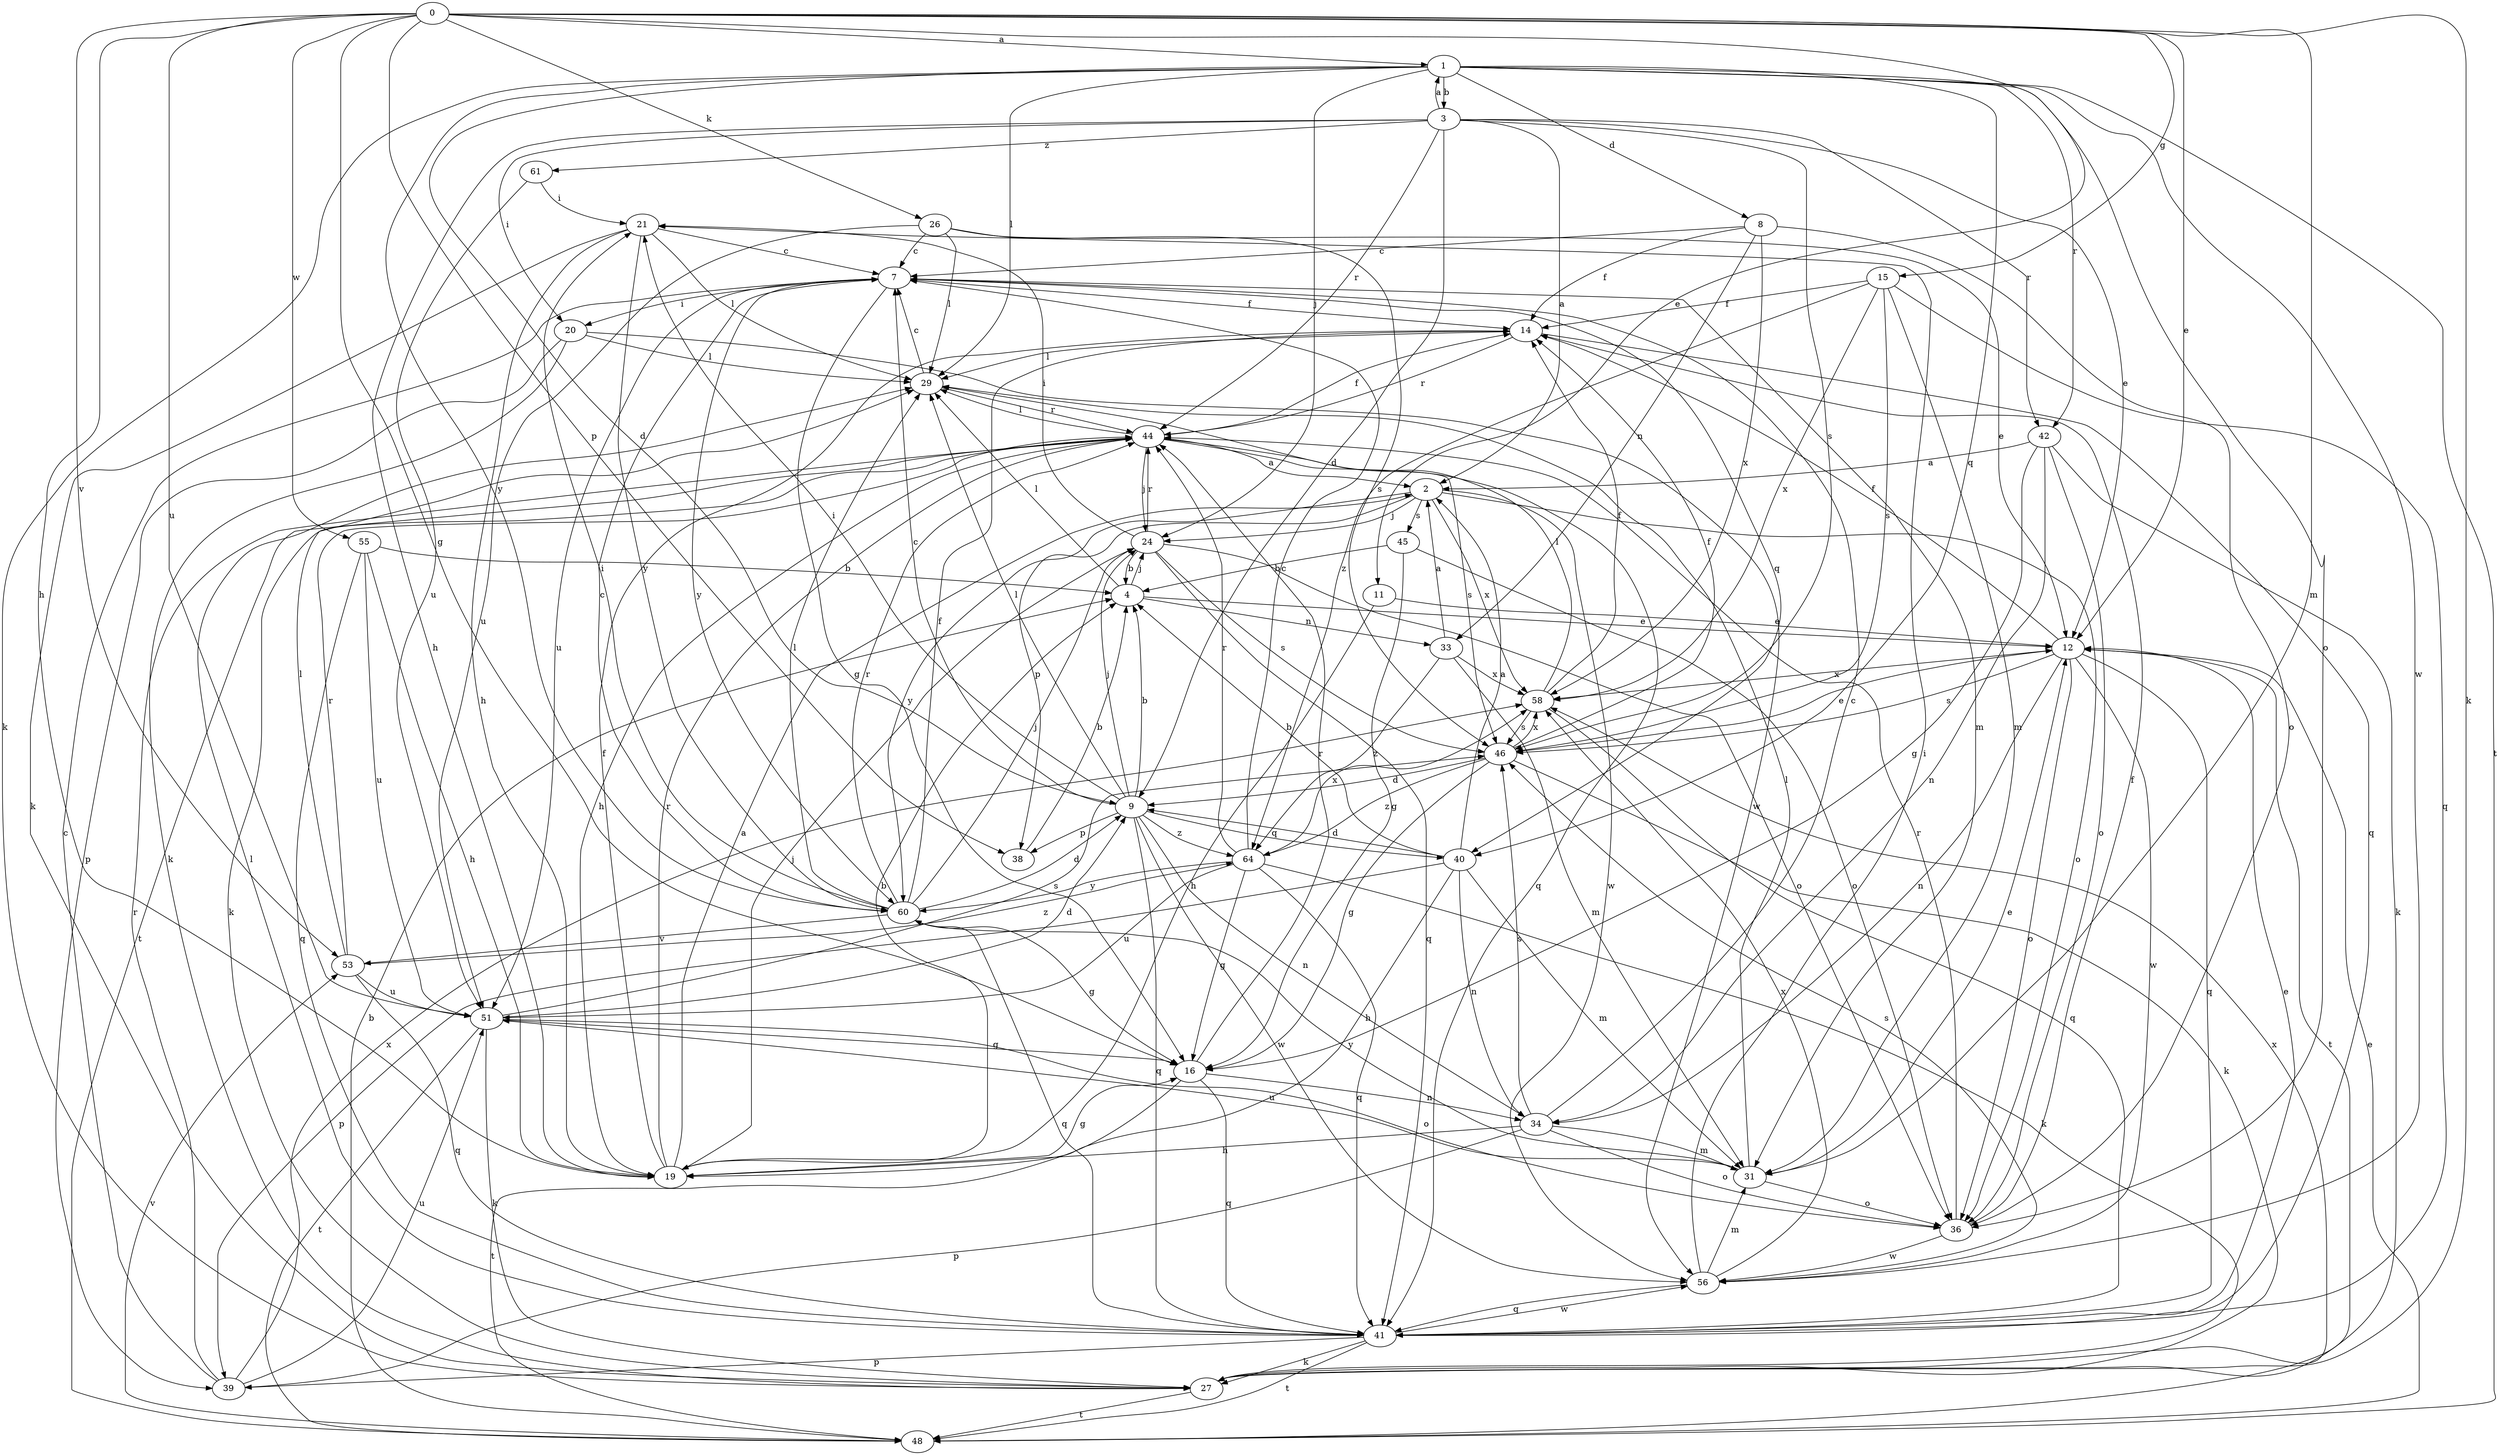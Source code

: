 strict digraph  {
0;
1;
2;
3;
4;
7;
8;
9;
11;
12;
14;
15;
16;
19;
20;
21;
24;
26;
27;
29;
31;
33;
34;
36;
38;
39;
40;
41;
42;
44;
45;
46;
48;
51;
53;
55;
56;
58;
60;
61;
64;
0 -> 1  [label=a];
0 -> 11  [label=e];
0 -> 12  [label=e];
0 -> 15  [label=g];
0 -> 16  [label=g];
0 -> 19  [label=h];
0 -> 26  [label=k];
0 -> 27  [label=k];
0 -> 31  [label=m];
0 -> 38  [label=p];
0 -> 51  [label=u];
0 -> 53  [label=v];
0 -> 55  [label=w];
1 -> 3  [label=b];
1 -> 8  [label=d];
1 -> 9  [label=d];
1 -> 24  [label=j];
1 -> 27  [label=k];
1 -> 29  [label=l];
1 -> 36  [label=o];
1 -> 40  [label=q];
1 -> 42  [label=r];
1 -> 48  [label=t];
1 -> 56  [label=w];
1 -> 60  [label=y];
2 -> 24  [label=j];
2 -> 36  [label=o];
2 -> 38  [label=p];
2 -> 45  [label=s];
2 -> 56  [label=w];
2 -> 58  [label=x];
2 -> 60  [label=y];
3 -> 1  [label=a];
3 -> 2  [label=a];
3 -> 9  [label=d];
3 -> 12  [label=e];
3 -> 19  [label=h];
3 -> 20  [label=i];
3 -> 42  [label=r];
3 -> 44  [label=r];
3 -> 46  [label=s];
3 -> 61  [label=z];
4 -> 12  [label=e];
4 -> 24  [label=j];
4 -> 29  [label=l];
4 -> 33  [label=n];
7 -> 14  [label=f];
7 -> 16  [label=g];
7 -> 20  [label=i];
7 -> 31  [label=m];
7 -> 40  [label=q];
7 -> 51  [label=u];
7 -> 60  [label=y];
8 -> 7  [label=c];
8 -> 14  [label=f];
8 -> 33  [label=n];
8 -> 36  [label=o];
8 -> 58  [label=x];
9 -> 4  [label=b];
9 -> 7  [label=c];
9 -> 21  [label=i];
9 -> 24  [label=j];
9 -> 29  [label=l];
9 -> 34  [label=n];
9 -> 38  [label=p];
9 -> 40  [label=q];
9 -> 41  [label=q];
9 -> 56  [label=w];
9 -> 64  [label=z];
11 -> 12  [label=e];
11 -> 19  [label=h];
12 -> 14  [label=f];
12 -> 34  [label=n];
12 -> 36  [label=o];
12 -> 41  [label=q];
12 -> 46  [label=s];
12 -> 48  [label=t];
12 -> 56  [label=w];
12 -> 58  [label=x];
14 -> 29  [label=l];
14 -> 41  [label=q];
14 -> 44  [label=r];
15 -> 14  [label=f];
15 -> 31  [label=m];
15 -> 41  [label=q];
15 -> 46  [label=s];
15 -> 58  [label=x];
15 -> 64  [label=z];
16 -> 34  [label=n];
16 -> 41  [label=q];
16 -> 44  [label=r];
16 -> 48  [label=t];
19 -> 2  [label=a];
19 -> 4  [label=b];
19 -> 14  [label=f];
19 -> 16  [label=g];
19 -> 24  [label=j];
19 -> 44  [label=r];
20 -> 27  [label=k];
20 -> 29  [label=l];
20 -> 39  [label=p];
20 -> 56  [label=w];
21 -> 7  [label=c];
21 -> 19  [label=h];
21 -> 27  [label=k];
21 -> 29  [label=l];
21 -> 60  [label=y];
24 -> 4  [label=b];
24 -> 21  [label=i];
24 -> 36  [label=o];
24 -> 41  [label=q];
24 -> 44  [label=r];
24 -> 46  [label=s];
26 -> 7  [label=c];
26 -> 12  [label=e];
26 -> 29  [label=l];
26 -> 46  [label=s];
26 -> 51  [label=u];
27 -> 48  [label=t];
27 -> 58  [label=x];
29 -> 7  [label=c];
29 -> 44  [label=r];
31 -> 12  [label=e];
31 -> 29  [label=l];
31 -> 36  [label=o];
31 -> 51  [label=u];
31 -> 60  [label=y];
33 -> 2  [label=a];
33 -> 31  [label=m];
33 -> 58  [label=x];
33 -> 64  [label=z];
34 -> 7  [label=c];
34 -> 19  [label=h];
34 -> 31  [label=m];
34 -> 36  [label=o];
34 -> 39  [label=p];
34 -> 46  [label=s];
36 -> 14  [label=f];
36 -> 44  [label=r];
36 -> 56  [label=w];
38 -> 4  [label=b];
39 -> 7  [label=c];
39 -> 44  [label=r];
39 -> 51  [label=u];
39 -> 58  [label=x];
40 -> 2  [label=a];
40 -> 4  [label=b];
40 -> 9  [label=d];
40 -> 19  [label=h];
40 -> 31  [label=m];
40 -> 34  [label=n];
40 -> 39  [label=p];
41 -> 12  [label=e];
41 -> 27  [label=k];
41 -> 29  [label=l];
41 -> 39  [label=p];
41 -> 48  [label=t];
41 -> 56  [label=w];
42 -> 2  [label=a];
42 -> 16  [label=g];
42 -> 27  [label=k];
42 -> 34  [label=n];
42 -> 36  [label=o];
44 -> 2  [label=a];
44 -> 14  [label=f];
44 -> 19  [label=h];
44 -> 24  [label=j];
44 -> 27  [label=k];
44 -> 29  [label=l];
44 -> 41  [label=q];
44 -> 46  [label=s];
44 -> 48  [label=t];
45 -> 4  [label=b];
45 -> 16  [label=g];
45 -> 36  [label=o];
46 -> 9  [label=d];
46 -> 12  [label=e];
46 -> 14  [label=f];
46 -> 16  [label=g];
46 -> 27  [label=k];
46 -> 58  [label=x];
46 -> 64  [label=z];
48 -> 4  [label=b];
48 -> 12  [label=e];
48 -> 53  [label=v];
51 -> 9  [label=d];
51 -> 16  [label=g];
51 -> 27  [label=k];
51 -> 36  [label=o];
51 -> 46  [label=s];
51 -> 48  [label=t];
53 -> 29  [label=l];
53 -> 41  [label=q];
53 -> 44  [label=r];
53 -> 51  [label=u];
53 -> 64  [label=z];
55 -> 4  [label=b];
55 -> 19  [label=h];
55 -> 41  [label=q];
55 -> 51  [label=u];
56 -> 21  [label=i];
56 -> 31  [label=m];
56 -> 41  [label=q];
56 -> 46  [label=s];
56 -> 58  [label=x];
58 -> 14  [label=f];
58 -> 29  [label=l];
58 -> 41  [label=q];
58 -> 46  [label=s];
60 -> 7  [label=c];
60 -> 9  [label=d];
60 -> 14  [label=f];
60 -> 16  [label=g];
60 -> 21  [label=i];
60 -> 24  [label=j];
60 -> 29  [label=l];
60 -> 41  [label=q];
60 -> 44  [label=r];
60 -> 53  [label=v];
61 -> 21  [label=i];
61 -> 51  [label=u];
64 -> 7  [label=c];
64 -> 16  [label=g];
64 -> 27  [label=k];
64 -> 41  [label=q];
64 -> 44  [label=r];
64 -> 51  [label=u];
64 -> 58  [label=x];
64 -> 60  [label=y];
}
